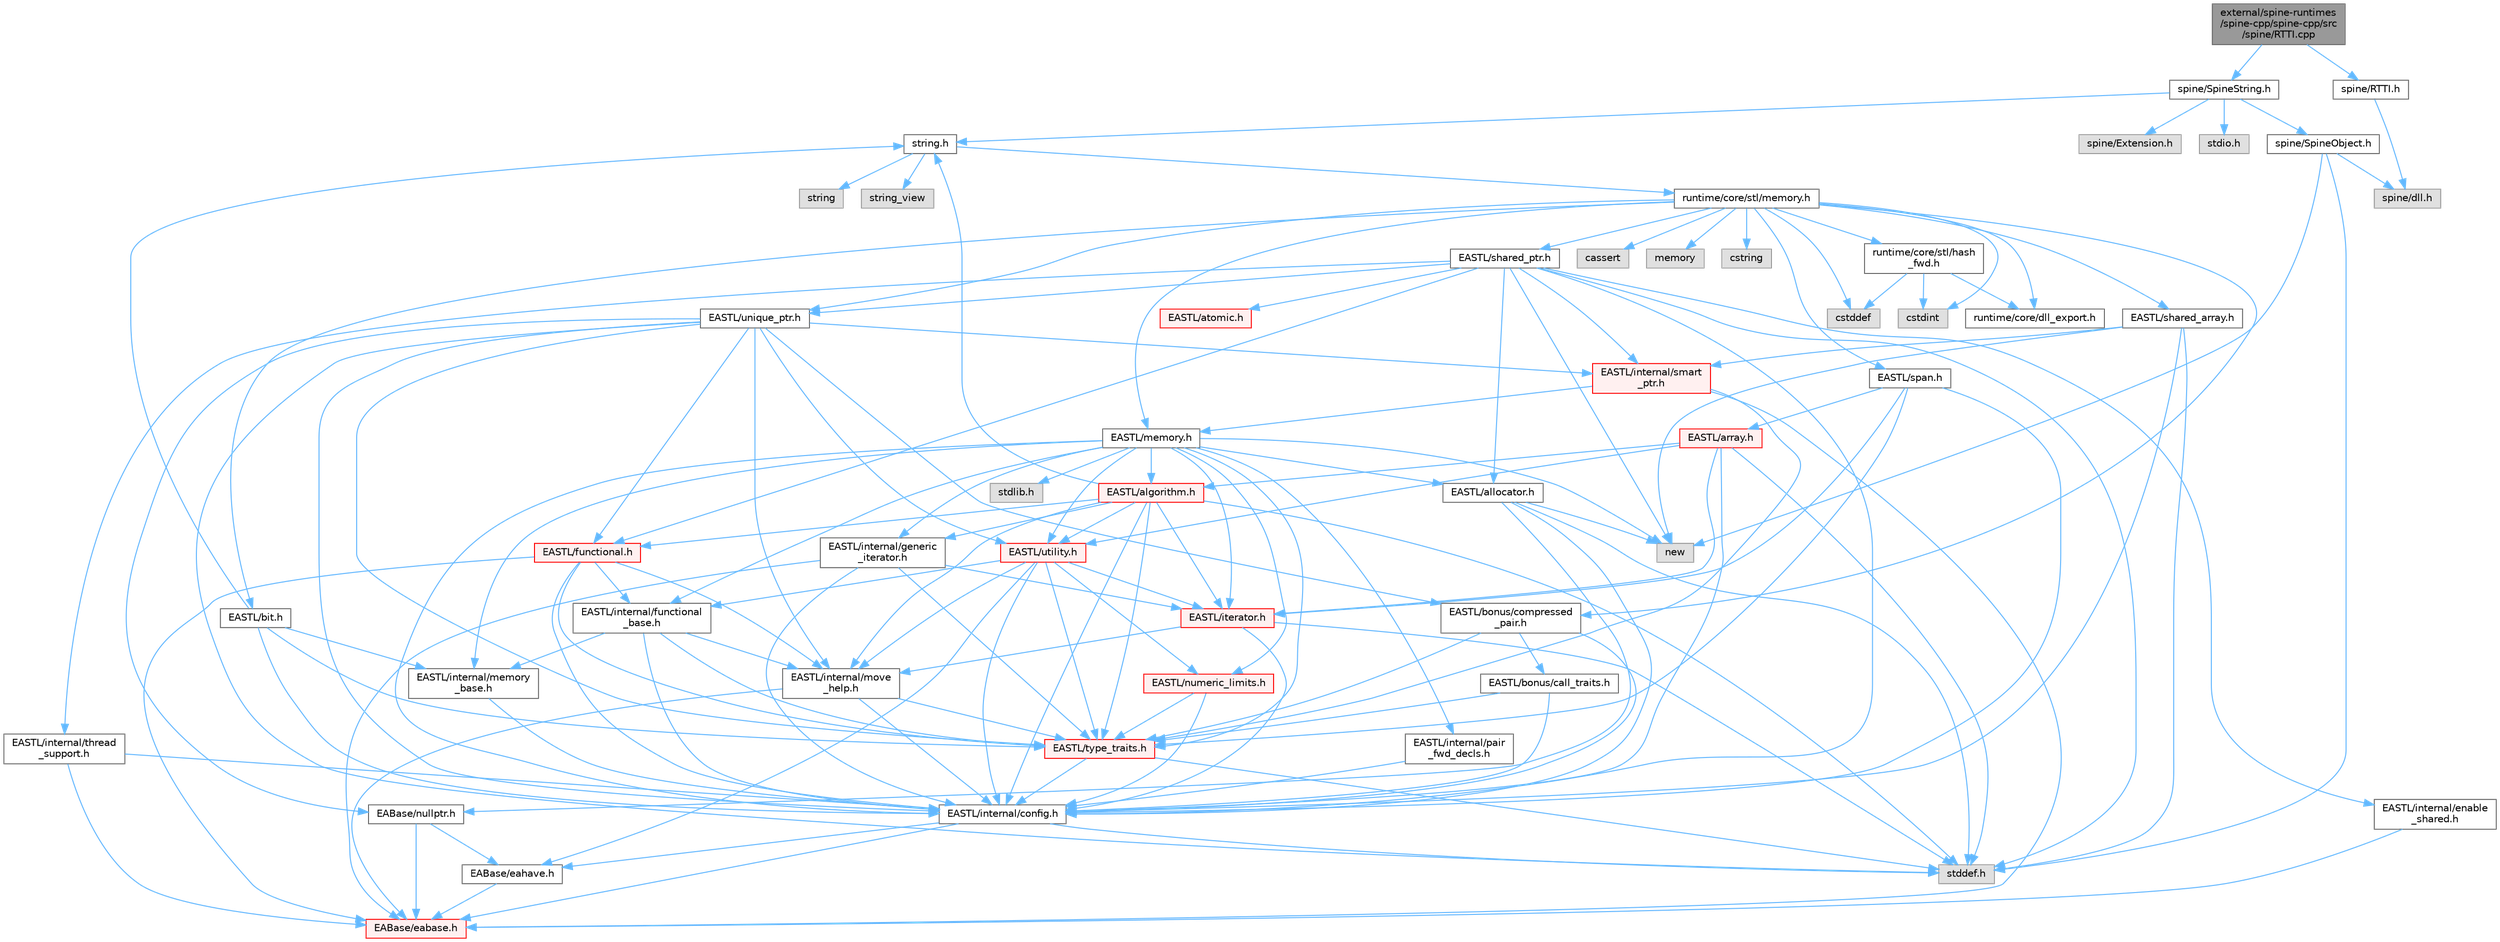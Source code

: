 digraph "external/spine-runtimes/spine-cpp/spine-cpp/src/spine/RTTI.cpp"
{
 // LATEX_PDF_SIZE
  bgcolor="transparent";
  edge [fontname=Helvetica,fontsize=10,labelfontname=Helvetica,labelfontsize=10];
  node [fontname=Helvetica,fontsize=10,shape=box,height=0.2,width=0.4];
  Node1 [id="Node000001",label="external/spine-runtimes\l/spine-cpp/spine-cpp/src\l/spine/RTTI.cpp",height=0.2,width=0.4,color="gray40", fillcolor="grey60", style="filled", fontcolor="black",tooltip=" "];
  Node1 -> Node2 [id="edge1_Node000001_Node000002",color="steelblue1",style="solid",tooltip=" "];
  Node2 [id="Node000002",label="spine/RTTI.h",height=0.2,width=0.4,color="grey40", fillcolor="white", style="filled",URL="$_r_t_t_i_8h.html",tooltip=" "];
  Node2 -> Node3 [id="edge2_Node000002_Node000003",color="steelblue1",style="solid",tooltip=" "];
  Node3 [id="Node000003",label="spine/dll.h",height=0.2,width=0.4,color="grey60", fillcolor="#E0E0E0", style="filled",tooltip=" "];
  Node1 -> Node4 [id="edge3_Node000001_Node000004",color="steelblue1",style="solid",tooltip=" "];
  Node4 [id="Node000004",label="spine/SpineString.h",height=0.2,width=0.4,color="grey40", fillcolor="white", style="filled",URL="$_spine_string_8h.html",tooltip=" "];
  Node4 -> Node5 [id="edge4_Node000004_Node000005",color="steelblue1",style="solid",tooltip=" "];
  Node5 [id="Node000005",label="spine/SpineObject.h",height=0.2,width=0.4,color="grey40", fillcolor="white", style="filled",URL="$_spine_object_8h.html",tooltip=" "];
  Node5 -> Node6 [id="edge5_Node000005_Node000006",color="steelblue1",style="solid",tooltip=" "];
  Node6 [id="Node000006",label="new",height=0.2,width=0.4,color="grey60", fillcolor="#E0E0E0", style="filled",tooltip=" "];
  Node5 -> Node7 [id="edge6_Node000005_Node000007",color="steelblue1",style="solid",tooltip=" "];
  Node7 [id="Node000007",label="stddef.h",height=0.2,width=0.4,color="grey60", fillcolor="#E0E0E0", style="filled",tooltip=" "];
  Node5 -> Node3 [id="edge7_Node000005_Node000003",color="steelblue1",style="solid",tooltip=" "];
  Node4 -> Node8 [id="edge8_Node000004_Node000008",color="steelblue1",style="solid",tooltip=" "];
  Node8 [id="Node000008",label="spine/Extension.h",height=0.2,width=0.4,color="grey60", fillcolor="#E0E0E0", style="filled",tooltip=" "];
  Node4 -> Node9 [id="edge9_Node000004_Node000009",color="steelblue1",style="solid",tooltip=" "];
  Node9 [id="Node000009",label="string.h",height=0.2,width=0.4,color="grey40", fillcolor="white", style="filled",URL="$string_8h.html",tooltip=" "];
  Node9 -> Node10 [id="edge10_Node000009_Node000010",color="steelblue1",style="solid",tooltip=" "];
  Node10 [id="Node000010",label="string",height=0.2,width=0.4,color="grey60", fillcolor="#E0E0E0", style="filled",tooltip=" "];
  Node9 -> Node11 [id="edge11_Node000009_Node000011",color="steelblue1",style="solid",tooltip=" "];
  Node11 [id="Node000011",label="string_view",height=0.2,width=0.4,color="grey60", fillcolor="#E0E0E0", style="filled",tooltip=" "];
  Node9 -> Node12 [id="edge12_Node000009_Node000012",color="steelblue1",style="solid",tooltip=" "];
  Node12 [id="Node000012",label="runtime/core/stl/memory.h",height=0.2,width=0.4,color="grey40", fillcolor="white", style="filled",URL="$runtime_2core_2stl_2memory_8h.html",tooltip=" "];
  Node12 -> Node13 [id="edge13_Node000012_Node000013",color="steelblue1",style="solid",tooltip=" "];
  Node13 [id="Node000013",label="cstddef",height=0.2,width=0.4,color="grey60", fillcolor="#E0E0E0", style="filled",tooltip=" "];
  Node12 -> Node14 [id="edge14_Node000012_Node000014",color="steelblue1",style="solid",tooltip=" "];
  Node14 [id="Node000014",label="cstdint",height=0.2,width=0.4,color="grey60", fillcolor="#E0E0E0", style="filled",tooltip=" "];
  Node12 -> Node15 [id="edge15_Node000012_Node000015",color="steelblue1",style="solid",tooltip=" "];
  Node15 [id="Node000015",label="cassert",height=0.2,width=0.4,color="grey60", fillcolor="#E0E0E0", style="filled",tooltip=" "];
  Node12 -> Node16 [id="edge16_Node000012_Node000016",color="steelblue1",style="solid",tooltip=" "];
  Node16 [id="Node000016",label="memory",height=0.2,width=0.4,color="grey60", fillcolor="#E0E0E0", style="filled",tooltip=" "];
  Node12 -> Node17 [id="edge17_Node000012_Node000017",color="steelblue1",style="solid",tooltip=" "];
  Node17 [id="Node000017",label="cstring",height=0.2,width=0.4,color="grey60", fillcolor="#E0E0E0", style="filled",tooltip=" "];
  Node12 -> Node18 [id="edge18_Node000012_Node000018",color="steelblue1",style="solid",tooltip=" "];
  Node18 [id="Node000018",label="EASTL/bit.h",height=0.2,width=0.4,color="grey40", fillcolor="white", style="filled",URL="$bit_8h.html",tooltip=" "];
  Node18 -> Node19 [id="edge19_Node000018_Node000019",color="steelblue1",style="solid",tooltip=" "];
  Node19 [id="Node000019",label="EASTL/internal/config.h",height=0.2,width=0.4,color="grey40", fillcolor="white", style="filled",URL="$runtime_2_e_a_s_t_l_2include_2_e_a_s_t_l_2internal_2config_8h.html",tooltip=" "];
  Node19 -> Node20 [id="edge20_Node000019_Node000020",color="steelblue1",style="solid",tooltip=" "];
  Node20 [id="Node000020",label="EABase/eabase.h",height=0.2,width=0.4,color="red", fillcolor="#FFF0F0", style="filled",URL="$eabase_8h.html",tooltip=" "];
  Node19 -> Node26 [id="edge21_Node000019_Node000026",color="steelblue1",style="solid",tooltip=" "];
  Node26 [id="Node000026",label="EABase/eahave.h",height=0.2,width=0.4,color="grey40", fillcolor="white", style="filled",URL="$eahave_8h.html",tooltip=" "];
  Node26 -> Node20 [id="edge22_Node000026_Node000020",color="steelblue1",style="solid",tooltip=" "];
  Node19 -> Node7 [id="edge23_Node000019_Node000007",color="steelblue1",style="solid",tooltip=" "];
  Node18 -> Node27 [id="edge24_Node000018_Node000027",color="steelblue1",style="solid",tooltip=" "];
  Node27 [id="Node000027",label="EASTL/internal/memory\l_base.h",height=0.2,width=0.4,color="grey40", fillcolor="white", style="filled",URL="$memory__base_8h.html",tooltip=" "];
  Node27 -> Node19 [id="edge25_Node000027_Node000019",color="steelblue1",style="solid",tooltip=" "];
  Node18 -> Node28 [id="edge26_Node000018_Node000028",color="steelblue1",style="solid",tooltip=" "];
  Node28 [id="Node000028",label="EASTL/type_traits.h",height=0.2,width=0.4,color="red", fillcolor="#FFF0F0", style="filled",URL="$_e_a_s_t_l_2include_2_e_a_s_t_l_2type__traits_8h.html",tooltip=" "];
  Node28 -> Node19 [id="edge27_Node000028_Node000019",color="steelblue1",style="solid",tooltip=" "];
  Node28 -> Node7 [id="edge28_Node000028_Node000007",color="steelblue1",style="solid",tooltip=" "];
  Node18 -> Node9 [id="edge29_Node000018_Node000009",color="steelblue1",style="solid",tooltip=" "];
  Node12 -> Node38 [id="edge30_Node000012_Node000038",color="steelblue1",style="solid",tooltip=" "];
  Node38 [id="Node000038",label="EASTL/memory.h",height=0.2,width=0.4,color="grey40", fillcolor="white", style="filled",URL="$runtime_2_e_a_s_t_l_2include_2_e_a_s_t_l_2memory_8h.html",tooltip=" "];
  Node38 -> Node19 [id="edge31_Node000038_Node000019",color="steelblue1",style="solid",tooltip=" "];
  Node38 -> Node27 [id="edge32_Node000038_Node000027",color="steelblue1",style="solid",tooltip=" "];
  Node38 -> Node39 [id="edge33_Node000038_Node000039",color="steelblue1",style="solid",tooltip=" "];
  Node39 [id="Node000039",label="EASTL/internal/generic\l_iterator.h",height=0.2,width=0.4,color="grey40", fillcolor="white", style="filled",URL="$generic__iterator_8h.html",tooltip=" "];
  Node39 -> Node20 [id="edge34_Node000039_Node000020",color="steelblue1",style="solid",tooltip=" "];
  Node39 -> Node19 [id="edge35_Node000039_Node000019",color="steelblue1",style="solid",tooltip=" "];
  Node39 -> Node40 [id="edge36_Node000039_Node000040",color="steelblue1",style="solid",tooltip=" "];
  Node40 [id="Node000040",label="EASTL/iterator.h",height=0.2,width=0.4,color="red", fillcolor="#FFF0F0", style="filled",URL="$_e_a_s_t_l_2include_2_e_a_s_t_l_2iterator_8h.html",tooltip=" "];
  Node40 -> Node19 [id="edge37_Node000040_Node000019",color="steelblue1",style="solid",tooltip=" "];
  Node40 -> Node41 [id="edge38_Node000040_Node000041",color="steelblue1",style="solid",tooltip=" "];
  Node41 [id="Node000041",label="EASTL/internal/move\l_help.h",height=0.2,width=0.4,color="grey40", fillcolor="white", style="filled",URL="$move__help_8h.html",tooltip=" "];
  Node41 -> Node20 [id="edge39_Node000041_Node000020",color="steelblue1",style="solid",tooltip=" "];
  Node41 -> Node19 [id="edge40_Node000041_Node000019",color="steelblue1",style="solid",tooltip=" "];
  Node41 -> Node28 [id="edge41_Node000041_Node000028",color="steelblue1",style="solid",tooltip=" "];
  Node40 -> Node7 [id="edge42_Node000040_Node000007",color="steelblue1",style="solid",tooltip=" "];
  Node39 -> Node28 [id="edge43_Node000039_Node000028",color="steelblue1",style="solid",tooltip=" "];
  Node38 -> Node43 [id="edge44_Node000038_Node000043",color="steelblue1",style="solid",tooltip=" "];
  Node43 [id="Node000043",label="EASTL/internal/pair\l_fwd_decls.h",height=0.2,width=0.4,color="grey40", fillcolor="white", style="filled",URL="$pair__fwd__decls_8h.html",tooltip=" "];
  Node43 -> Node19 [id="edge45_Node000043_Node000019",color="steelblue1",style="solid",tooltip=" "];
  Node38 -> Node44 [id="edge46_Node000038_Node000044",color="steelblue1",style="solid",tooltip=" "];
  Node44 [id="Node000044",label="EASTL/internal/functional\l_base.h",height=0.2,width=0.4,color="grey40", fillcolor="white", style="filled",URL="$functional__base_8h.html",tooltip=" "];
  Node44 -> Node19 [id="edge47_Node000044_Node000019",color="steelblue1",style="solid",tooltip=" "];
  Node44 -> Node27 [id="edge48_Node000044_Node000027",color="steelblue1",style="solid",tooltip=" "];
  Node44 -> Node41 [id="edge49_Node000044_Node000041",color="steelblue1",style="solid",tooltip=" "];
  Node44 -> Node28 [id="edge50_Node000044_Node000028",color="steelblue1",style="solid",tooltip=" "];
  Node38 -> Node45 [id="edge51_Node000038_Node000045",color="steelblue1",style="solid",tooltip=" "];
  Node45 [id="Node000045",label="EASTL/algorithm.h",height=0.2,width=0.4,color="red", fillcolor="#FFF0F0", style="filled",URL="$_e_a_s_t_l_2include_2_e_a_s_t_l_2algorithm_8h.html",tooltip=" "];
  Node45 -> Node19 [id="edge52_Node000045_Node000019",color="steelblue1",style="solid",tooltip=" "];
  Node45 -> Node28 [id="edge53_Node000045_Node000028",color="steelblue1",style="solid",tooltip=" "];
  Node45 -> Node41 [id="edge54_Node000045_Node000041",color="steelblue1",style="solid",tooltip=" "];
  Node45 -> Node40 [id="edge55_Node000045_Node000040",color="steelblue1",style="solid",tooltip=" "];
  Node45 -> Node48 [id="edge56_Node000045_Node000048",color="steelblue1",style="solid",tooltip=" "];
  Node48 [id="Node000048",label="EASTL/functional.h",height=0.2,width=0.4,color="red", fillcolor="#FFF0F0", style="filled",URL="$_e_a_s_t_l_2include_2_e_a_s_t_l_2functional_8h.html",tooltip=" "];
  Node48 -> Node20 [id="edge57_Node000048_Node000020",color="steelblue1",style="solid",tooltip=" "];
  Node48 -> Node19 [id="edge58_Node000048_Node000019",color="steelblue1",style="solid",tooltip=" "];
  Node48 -> Node41 [id="edge59_Node000048_Node000041",color="steelblue1",style="solid",tooltip=" "];
  Node48 -> Node28 [id="edge60_Node000048_Node000028",color="steelblue1",style="solid",tooltip=" "];
  Node48 -> Node44 [id="edge61_Node000048_Node000044",color="steelblue1",style="solid",tooltip=" "];
  Node45 -> Node54 [id="edge62_Node000045_Node000054",color="steelblue1",style="solid",tooltip=" "];
  Node54 [id="Node000054",label="EASTL/utility.h",height=0.2,width=0.4,color="red", fillcolor="#FFF0F0", style="filled",URL="$runtime_2_e_a_s_t_l_2include_2_e_a_s_t_l_2utility_8h.html",tooltip=" "];
  Node54 -> Node19 [id="edge63_Node000054_Node000019",color="steelblue1",style="solid",tooltip=" "];
  Node54 -> Node28 [id="edge64_Node000054_Node000028",color="steelblue1",style="solid",tooltip=" "];
  Node54 -> Node40 [id="edge65_Node000054_Node000040",color="steelblue1",style="solid",tooltip=" "];
  Node54 -> Node55 [id="edge66_Node000054_Node000055",color="steelblue1",style="solid",tooltip=" "];
  Node55 [id="Node000055",label="EASTL/numeric_limits.h",height=0.2,width=0.4,color="red", fillcolor="#FFF0F0", style="filled",URL="$numeric__limits_8h.html",tooltip=" "];
  Node55 -> Node19 [id="edge67_Node000055_Node000019",color="steelblue1",style="solid",tooltip=" "];
  Node55 -> Node28 [id="edge68_Node000055_Node000028",color="steelblue1",style="solid",tooltip=" "];
  Node54 -> Node44 [id="edge69_Node000054_Node000044",color="steelblue1",style="solid",tooltip=" "];
  Node54 -> Node41 [id="edge70_Node000054_Node000041",color="steelblue1",style="solid",tooltip=" "];
  Node54 -> Node26 [id="edge71_Node000054_Node000026",color="steelblue1",style="solid",tooltip=" "];
  Node45 -> Node39 [id="edge72_Node000045_Node000039",color="steelblue1",style="solid",tooltip=" "];
  Node45 -> Node7 [id="edge73_Node000045_Node000007",color="steelblue1",style="solid",tooltip=" "];
  Node45 -> Node9 [id="edge74_Node000045_Node000009",color="steelblue1",style="solid",tooltip=" "];
  Node38 -> Node28 [id="edge75_Node000038_Node000028",color="steelblue1",style="solid",tooltip=" "];
  Node38 -> Node52 [id="edge76_Node000038_Node000052",color="steelblue1",style="solid",tooltip=" "];
  Node52 [id="Node000052",label="EASTL/allocator.h",height=0.2,width=0.4,color="grey40", fillcolor="white", style="filled",URL="$runtime_2_e_a_s_t_l_2include_2_e_a_s_t_l_2allocator_8h.html",tooltip=" "];
  Node52 -> Node19 [id="edge77_Node000052_Node000019",color="steelblue1",style="solid",tooltip=" "];
  Node52 -> Node30 [id="edge78_Node000052_Node000030",color="steelblue1",style="solid",tooltip=" "];
  Node30 [id="Node000030",label="EABase/nullptr.h",height=0.2,width=0.4,color="grey40", fillcolor="white", style="filled",URL="$nullptr_8h.html",tooltip=" "];
  Node30 -> Node20 [id="edge79_Node000030_Node000020",color="steelblue1",style="solid",tooltip=" "];
  Node30 -> Node26 [id="edge80_Node000030_Node000026",color="steelblue1",style="solid",tooltip=" "];
  Node52 -> Node7 [id="edge81_Node000052_Node000007",color="steelblue1",style="solid",tooltip=" "];
  Node52 -> Node6 [id="edge82_Node000052_Node000006",color="steelblue1",style="solid",tooltip=" "];
  Node38 -> Node40 [id="edge83_Node000038_Node000040",color="steelblue1",style="solid",tooltip=" "];
  Node38 -> Node54 [id="edge84_Node000038_Node000054",color="steelblue1",style="solid",tooltip=" "];
  Node38 -> Node55 [id="edge85_Node000038_Node000055",color="steelblue1",style="solid",tooltip=" "];
  Node38 -> Node64 [id="edge86_Node000038_Node000064",color="steelblue1",style="solid",tooltip=" "];
  Node64 [id="Node000064",label="stdlib.h",height=0.2,width=0.4,color="grey60", fillcolor="#E0E0E0", style="filled",tooltip=" "];
  Node38 -> Node6 [id="edge87_Node000038_Node000006",color="steelblue1",style="solid",tooltip=" "];
  Node12 -> Node65 [id="edge88_Node000012_Node000065",color="steelblue1",style="solid",tooltip=" "];
  Node65 [id="Node000065",label="EASTL/shared_array.h",height=0.2,width=0.4,color="grey40", fillcolor="white", style="filled",URL="$shared__array_8h.html",tooltip=" "];
  Node65 -> Node19 [id="edge89_Node000065_Node000019",color="steelblue1",style="solid",tooltip=" "];
  Node65 -> Node66 [id="edge90_Node000065_Node000066",color="steelblue1",style="solid",tooltip=" "];
  Node66 [id="Node000066",label="EASTL/internal/smart\l_ptr.h",height=0.2,width=0.4,color="red", fillcolor="#FFF0F0", style="filled",URL="$smart__ptr_8h.html",tooltip=" "];
  Node66 -> Node20 [id="edge91_Node000066_Node000020",color="steelblue1",style="solid",tooltip=" "];
  Node66 -> Node38 [id="edge92_Node000066_Node000038",color="steelblue1",style="solid",tooltip=" "];
  Node66 -> Node28 [id="edge93_Node000066_Node000028",color="steelblue1",style="solid",tooltip=" "];
  Node65 -> Node6 [id="edge94_Node000065_Node000006",color="steelblue1",style="solid",tooltip=" "];
  Node65 -> Node7 [id="edge95_Node000065_Node000007",color="steelblue1",style="solid",tooltip=" "];
  Node12 -> Node68 [id="edge96_Node000012_Node000068",color="steelblue1",style="solid",tooltip=" "];
  Node68 [id="Node000068",label="EASTL/unique_ptr.h",height=0.2,width=0.4,color="grey40", fillcolor="white", style="filled",URL="$unique__ptr_8h.html",tooltip=" "];
  Node68 -> Node30 [id="edge97_Node000068_Node000030",color="steelblue1",style="solid",tooltip=" "];
  Node68 -> Node69 [id="edge98_Node000068_Node000069",color="steelblue1",style="solid",tooltip=" "];
  Node69 [id="Node000069",label="EASTL/bonus/compressed\l_pair.h",height=0.2,width=0.4,color="grey40", fillcolor="white", style="filled",URL="$compressed__pair_8h.html",tooltip=" "];
  Node69 -> Node19 [id="edge99_Node000069_Node000019",color="steelblue1",style="solid",tooltip=" "];
  Node69 -> Node28 [id="edge100_Node000069_Node000028",color="steelblue1",style="solid",tooltip=" "];
  Node69 -> Node70 [id="edge101_Node000069_Node000070",color="steelblue1",style="solid",tooltip=" "];
  Node70 [id="Node000070",label="EASTL/bonus/call_traits.h",height=0.2,width=0.4,color="grey40", fillcolor="white", style="filled",URL="$call__traits_8h.html",tooltip=" "];
  Node70 -> Node19 [id="edge102_Node000070_Node000019",color="steelblue1",style="solid",tooltip=" "];
  Node70 -> Node28 [id="edge103_Node000070_Node000028",color="steelblue1",style="solid",tooltip=" "];
  Node68 -> Node48 [id="edge104_Node000068_Node000048",color="steelblue1",style="solid",tooltip=" "];
  Node68 -> Node19 [id="edge105_Node000068_Node000019",color="steelblue1",style="solid",tooltip=" "];
  Node68 -> Node41 [id="edge106_Node000068_Node000041",color="steelblue1",style="solid",tooltip=" "];
  Node68 -> Node66 [id="edge107_Node000068_Node000066",color="steelblue1",style="solid",tooltip=" "];
  Node68 -> Node28 [id="edge108_Node000068_Node000028",color="steelblue1",style="solid",tooltip=" "];
  Node68 -> Node54 [id="edge109_Node000068_Node000054",color="steelblue1",style="solid",tooltip=" "];
  Node68 -> Node7 [id="edge110_Node000068_Node000007",color="steelblue1",style="solid",tooltip=" "];
  Node12 -> Node71 [id="edge111_Node000012_Node000071",color="steelblue1",style="solid",tooltip=" "];
  Node71 [id="Node000071",label="EASTL/shared_ptr.h",height=0.2,width=0.4,color="grey40", fillcolor="white", style="filled",URL="$shared__ptr_8h.html",tooltip=" "];
  Node71 -> Node19 [id="edge112_Node000071_Node000019",color="steelblue1",style="solid",tooltip=" "];
  Node71 -> Node66 [id="edge113_Node000071_Node000066",color="steelblue1",style="solid",tooltip=" "];
  Node71 -> Node72 [id="edge114_Node000071_Node000072",color="steelblue1",style="solid",tooltip=" "];
  Node72 [id="Node000072",label="EASTL/internal/thread\l_support.h",height=0.2,width=0.4,color="grey40", fillcolor="white", style="filled",URL="$thread__support_8h.html",tooltip=" "];
  Node72 -> Node20 [id="edge115_Node000072_Node000020",color="steelblue1",style="solid",tooltip=" "];
  Node72 -> Node19 [id="edge116_Node000072_Node000019",color="steelblue1",style="solid",tooltip=" "];
  Node71 -> Node68 [id="edge117_Node000071_Node000068",color="steelblue1",style="solid",tooltip=" "];
  Node71 -> Node48 [id="edge118_Node000071_Node000048",color="steelblue1",style="solid",tooltip=" "];
  Node71 -> Node52 [id="edge119_Node000071_Node000052",color="steelblue1",style="solid",tooltip=" "];
  Node71 -> Node73 [id="edge120_Node000071_Node000073",color="steelblue1",style="solid",tooltip=" "];
  Node73 [id="Node000073",label="EASTL/atomic.h",height=0.2,width=0.4,color="red", fillcolor="#FFF0F0", style="filled",URL="$runtime_2_e_a_s_t_l_2include_2_e_a_s_t_l_2atomic_8h.html",tooltip=" "];
  Node71 -> Node6 [id="edge121_Node000071_Node000006",color="steelblue1",style="solid",tooltip=" "];
  Node71 -> Node7 [id="edge122_Node000071_Node000007",color="steelblue1",style="solid",tooltip=" "];
  Node71 -> Node150 [id="edge123_Node000071_Node000150",color="steelblue1",style="solid",tooltip=" "];
  Node150 [id="Node000150",label="EASTL/internal/enable\l_shared.h",height=0.2,width=0.4,color="grey40", fillcolor="white", style="filled",URL="$enable__shared_8h.html",tooltip=" "];
  Node150 -> Node20 [id="edge124_Node000150_Node000020",color="steelblue1",style="solid",tooltip=" "];
  Node12 -> Node151 [id="edge125_Node000012_Node000151",color="steelblue1",style="solid",tooltip=" "];
  Node151 [id="Node000151",label="EASTL/span.h",height=0.2,width=0.4,color="grey40", fillcolor="white", style="filled",URL="$span_8h.html",tooltip=" "];
  Node151 -> Node19 [id="edge126_Node000151_Node000019",color="steelblue1",style="solid",tooltip=" "];
  Node151 -> Node28 [id="edge127_Node000151_Node000028",color="steelblue1",style="solid",tooltip=" "];
  Node151 -> Node40 [id="edge128_Node000151_Node000040",color="steelblue1",style="solid",tooltip=" "];
  Node151 -> Node152 [id="edge129_Node000151_Node000152",color="steelblue1",style="solid",tooltip=" "];
  Node152 [id="Node000152",label="EASTL/array.h",height=0.2,width=0.4,color="red", fillcolor="#FFF0F0", style="filled",URL="$runtime_2_e_a_s_t_l_2include_2_e_a_s_t_l_2array_8h.html",tooltip=" "];
  Node152 -> Node19 [id="edge130_Node000152_Node000019",color="steelblue1",style="solid",tooltip=" "];
  Node152 -> Node40 [id="edge131_Node000152_Node000040",color="steelblue1",style="solid",tooltip=" "];
  Node152 -> Node45 [id="edge132_Node000152_Node000045",color="steelblue1",style="solid",tooltip=" "];
  Node152 -> Node54 [id="edge133_Node000152_Node000054",color="steelblue1",style="solid",tooltip=" "];
  Node152 -> Node7 [id="edge134_Node000152_Node000007",color="steelblue1",style="solid",tooltip=" "];
  Node12 -> Node69 [id="edge135_Node000012_Node000069",color="steelblue1",style="solid",tooltip=" "];
  Node12 -> Node154 [id="edge136_Node000012_Node000154",color="steelblue1",style="solid",tooltip=" "];
  Node154 [id="Node000154",label="runtime/core/dll_export.h",height=0.2,width=0.4,color="grey40", fillcolor="white", style="filled",URL="$dll__export_8h.html",tooltip=" "];
  Node12 -> Node155 [id="edge137_Node000012_Node000155",color="steelblue1",style="solid",tooltip=" "];
  Node155 [id="Node000155",label="runtime/core/stl/hash\l_fwd.h",height=0.2,width=0.4,color="grey40", fillcolor="white", style="filled",URL="$hash__fwd_8h.html",tooltip=" "];
  Node155 -> Node13 [id="edge138_Node000155_Node000013",color="steelblue1",style="solid",tooltip=" "];
  Node155 -> Node14 [id="edge139_Node000155_Node000014",color="steelblue1",style="solid",tooltip=" "];
  Node155 -> Node154 [id="edge140_Node000155_Node000154",color="steelblue1",style="solid",tooltip=" "];
  Node4 -> Node156 [id="edge141_Node000004_Node000156",color="steelblue1",style="solid",tooltip=" "];
  Node156 [id="Node000156",label="stdio.h",height=0.2,width=0.4,color="grey60", fillcolor="#E0E0E0", style="filled",tooltip=" "];
}
